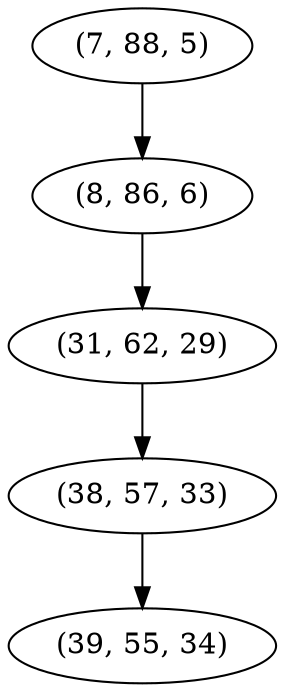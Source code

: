 digraph tree {
    "(7, 88, 5)";
    "(8, 86, 6)";
    "(31, 62, 29)";
    "(38, 57, 33)";
    "(39, 55, 34)";
    "(7, 88, 5)" -> "(8, 86, 6)";
    "(8, 86, 6)" -> "(31, 62, 29)";
    "(31, 62, 29)" -> "(38, 57, 33)";
    "(38, 57, 33)" -> "(39, 55, 34)";
}
